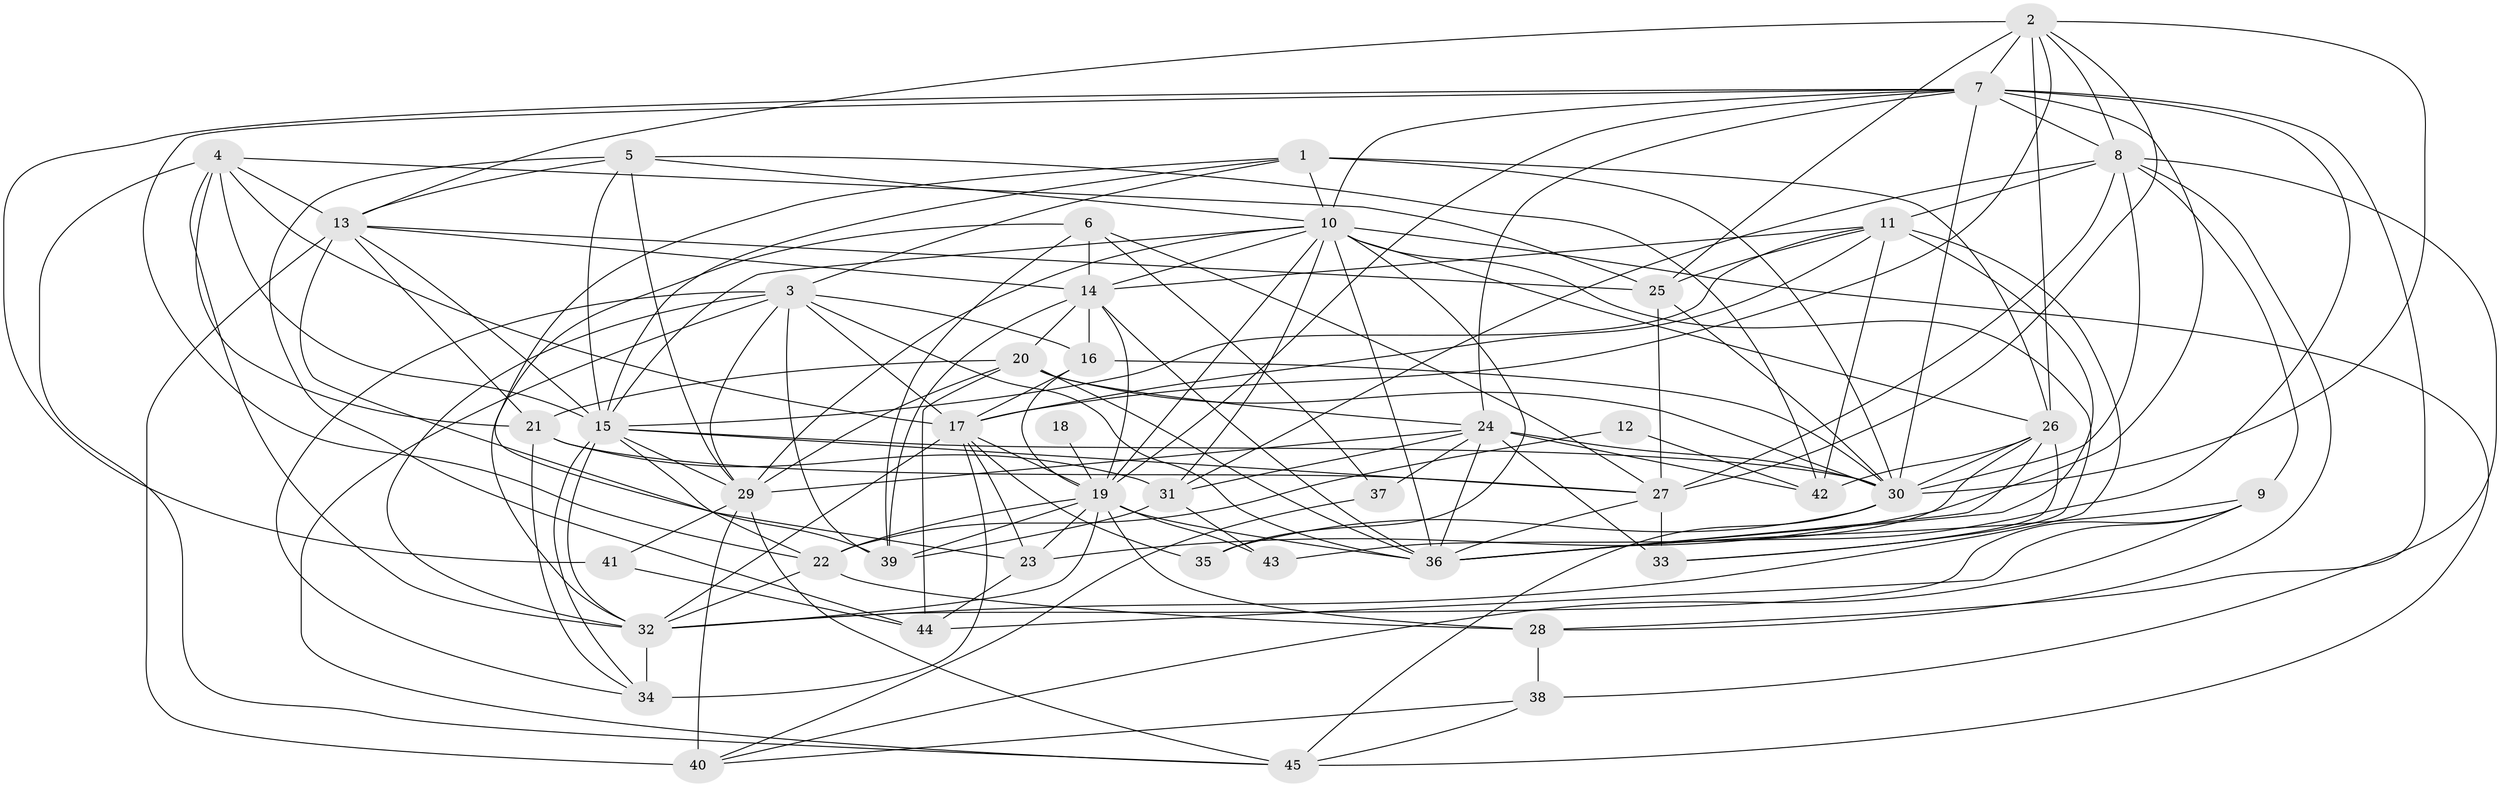 // original degree distribution, {2: 0.15602836879432624, 3: 0.2127659574468085, 9: 0.0070921985815602835, 5: 0.18439716312056736, 4: 0.3191489361702128, 6: 0.07092198581560284, 7: 0.03546099290780142, 8: 0.014184397163120567}
// Generated by graph-tools (version 1.1) at 2025/51/03/04/25 22:51:20]
// undirected, 45 vertices, 154 edges
graph export_dot {
  node [color=gray90,style=filled];
  1;
  2;
  3;
  4;
  5;
  6;
  7;
  8;
  9;
  10;
  11;
  12;
  13;
  14;
  15;
  16;
  17;
  18;
  19;
  20;
  21;
  22;
  23;
  24;
  25;
  26;
  27;
  28;
  29;
  30;
  31;
  32;
  33;
  34;
  35;
  36;
  37;
  38;
  39;
  40;
  41;
  42;
  43;
  44;
  45;
  1 -- 3 [weight=1.0];
  1 -- 10 [weight=1.0];
  1 -- 15 [weight=1.0];
  1 -- 26 [weight=1.0];
  1 -- 30 [weight=2.0];
  1 -- 39 [weight=1.0];
  2 -- 7 [weight=1.0];
  2 -- 8 [weight=1.0];
  2 -- 13 [weight=1.0];
  2 -- 17 [weight=1.0];
  2 -- 25 [weight=2.0];
  2 -- 26 [weight=1.0];
  2 -- 27 [weight=1.0];
  2 -- 30 [weight=1.0];
  3 -- 16 [weight=1.0];
  3 -- 17 [weight=3.0];
  3 -- 29 [weight=1.0];
  3 -- 32 [weight=2.0];
  3 -- 34 [weight=2.0];
  3 -- 36 [weight=1.0];
  3 -- 39 [weight=1.0];
  3 -- 45 [weight=1.0];
  4 -- 13 [weight=1.0];
  4 -- 15 [weight=1.0];
  4 -- 17 [weight=1.0];
  4 -- 21 [weight=1.0];
  4 -- 25 [weight=1.0];
  4 -- 32 [weight=1.0];
  4 -- 45 [weight=1.0];
  5 -- 10 [weight=1.0];
  5 -- 13 [weight=1.0];
  5 -- 15 [weight=1.0];
  5 -- 29 [weight=2.0];
  5 -- 42 [weight=1.0];
  5 -- 44 [weight=2.0];
  6 -- 14 [weight=1.0];
  6 -- 27 [weight=1.0];
  6 -- 32 [weight=1.0];
  6 -- 37 [weight=1.0];
  6 -- 39 [weight=1.0];
  7 -- 8 [weight=2.0];
  7 -- 10 [weight=1.0];
  7 -- 19 [weight=1.0];
  7 -- 22 [weight=1.0];
  7 -- 23 [weight=1.0];
  7 -- 24 [weight=1.0];
  7 -- 28 [weight=1.0];
  7 -- 30 [weight=1.0];
  7 -- 36 [weight=1.0];
  7 -- 41 [weight=1.0];
  8 -- 9 [weight=1.0];
  8 -- 11 [weight=1.0];
  8 -- 27 [weight=1.0];
  8 -- 28 [weight=1.0];
  8 -- 30 [weight=2.0];
  8 -- 31 [weight=1.0];
  8 -- 38 [weight=1.0];
  9 -- 32 [weight=1.0];
  9 -- 36 [weight=1.0];
  9 -- 40 [weight=1.0];
  9 -- 44 [weight=1.0];
  10 -- 14 [weight=1.0];
  10 -- 15 [weight=1.0];
  10 -- 19 [weight=1.0];
  10 -- 26 [weight=2.0];
  10 -- 29 [weight=1.0];
  10 -- 31 [weight=1.0];
  10 -- 33 [weight=1.0];
  10 -- 35 [weight=1.0];
  10 -- 36 [weight=1.0];
  10 -- 45 [weight=1.0];
  11 -- 14 [weight=1.0];
  11 -- 15 [weight=1.0];
  11 -- 17 [weight=1.0];
  11 -- 25 [weight=1.0];
  11 -- 32 [weight=1.0];
  11 -- 36 [weight=1.0];
  11 -- 42 [weight=2.0];
  12 -- 22 [weight=1.0];
  12 -- 42 [weight=1.0];
  13 -- 14 [weight=1.0];
  13 -- 15 [weight=1.0];
  13 -- 21 [weight=1.0];
  13 -- 23 [weight=2.0];
  13 -- 25 [weight=1.0];
  13 -- 40 [weight=1.0];
  14 -- 16 [weight=1.0];
  14 -- 19 [weight=1.0];
  14 -- 20 [weight=1.0];
  14 -- 36 [weight=1.0];
  14 -- 39 [weight=2.0];
  15 -- 22 [weight=1.0];
  15 -- 27 [weight=2.0];
  15 -- 29 [weight=2.0];
  15 -- 30 [weight=1.0];
  15 -- 32 [weight=1.0];
  15 -- 34 [weight=1.0];
  16 -- 17 [weight=1.0];
  16 -- 19 [weight=1.0];
  16 -- 30 [weight=1.0];
  17 -- 19 [weight=2.0];
  17 -- 23 [weight=1.0];
  17 -- 32 [weight=1.0];
  17 -- 34 [weight=5.0];
  17 -- 35 [weight=1.0];
  18 -- 19 [weight=2.0];
  19 -- 22 [weight=1.0];
  19 -- 23 [weight=1.0];
  19 -- 28 [weight=2.0];
  19 -- 32 [weight=1.0];
  19 -- 36 [weight=1.0];
  19 -- 39 [weight=1.0];
  19 -- 43 [weight=1.0];
  20 -- 21 [weight=1.0];
  20 -- 24 [weight=1.0];
  20 -- 29 [weight=1.0];
  20 -- 30 [weight=1.0];
  20 -- 36 [weight=1.0];
  20 -- 44 [weight=1.0];
  21 -- 27 [weight=1.0];
  21 -- 31 [weight=1.0];
  21 -- 34 [weight=1.0];
  22 -- 28 [weight=1.0];
  22 -- 32 [weight=2.0];
  23 -- 44 [weight=2.0];
  24 -- 29 [weight=2.0];
  24 -- 30 [weight=1.0];
  24 -- 31 [weight=1.0];
  24 -- 33 [weight=2.0];
  24 -- 36 [weight=1.0];
  24 -- 37 [weight=1.0];
  24 -- 42 [weight=1.0];
  25 -- 27 [weight=1.0];
  25 -- 30 [weight=1.0];
  26 -- 30 [weight=2.0];
  26 -- 33 [weight=1.0];
  26 -- 36 [weight=1.0];
  26 -- 42 [weight=3.0];
  26 -- 43 [weight=1.0];
  27 -- 33 [weight=1.0];
  27 -- 36 [weight=1.0];
  28 -- 38 [weight=1.0];
  29 -- 40 [weight=3.0];
  29 -- 41 [weight=1.0];
  29 -- 45 [weight=2.0];
  30 -- 35 [weight=1.0];
  30 -- 45 [weight=2.0];
  31 -- 39 [weight=1.0];
  31 -- 43 [weight=2.0];
  32 -- 34 [weight=1.0];
  37 -- 40 [weight=1.0];
  38 -- 40 [weight=1.0];
  38 -- 45 [weight=1.0];
  41 -- 44 [weight=1.0];
}
